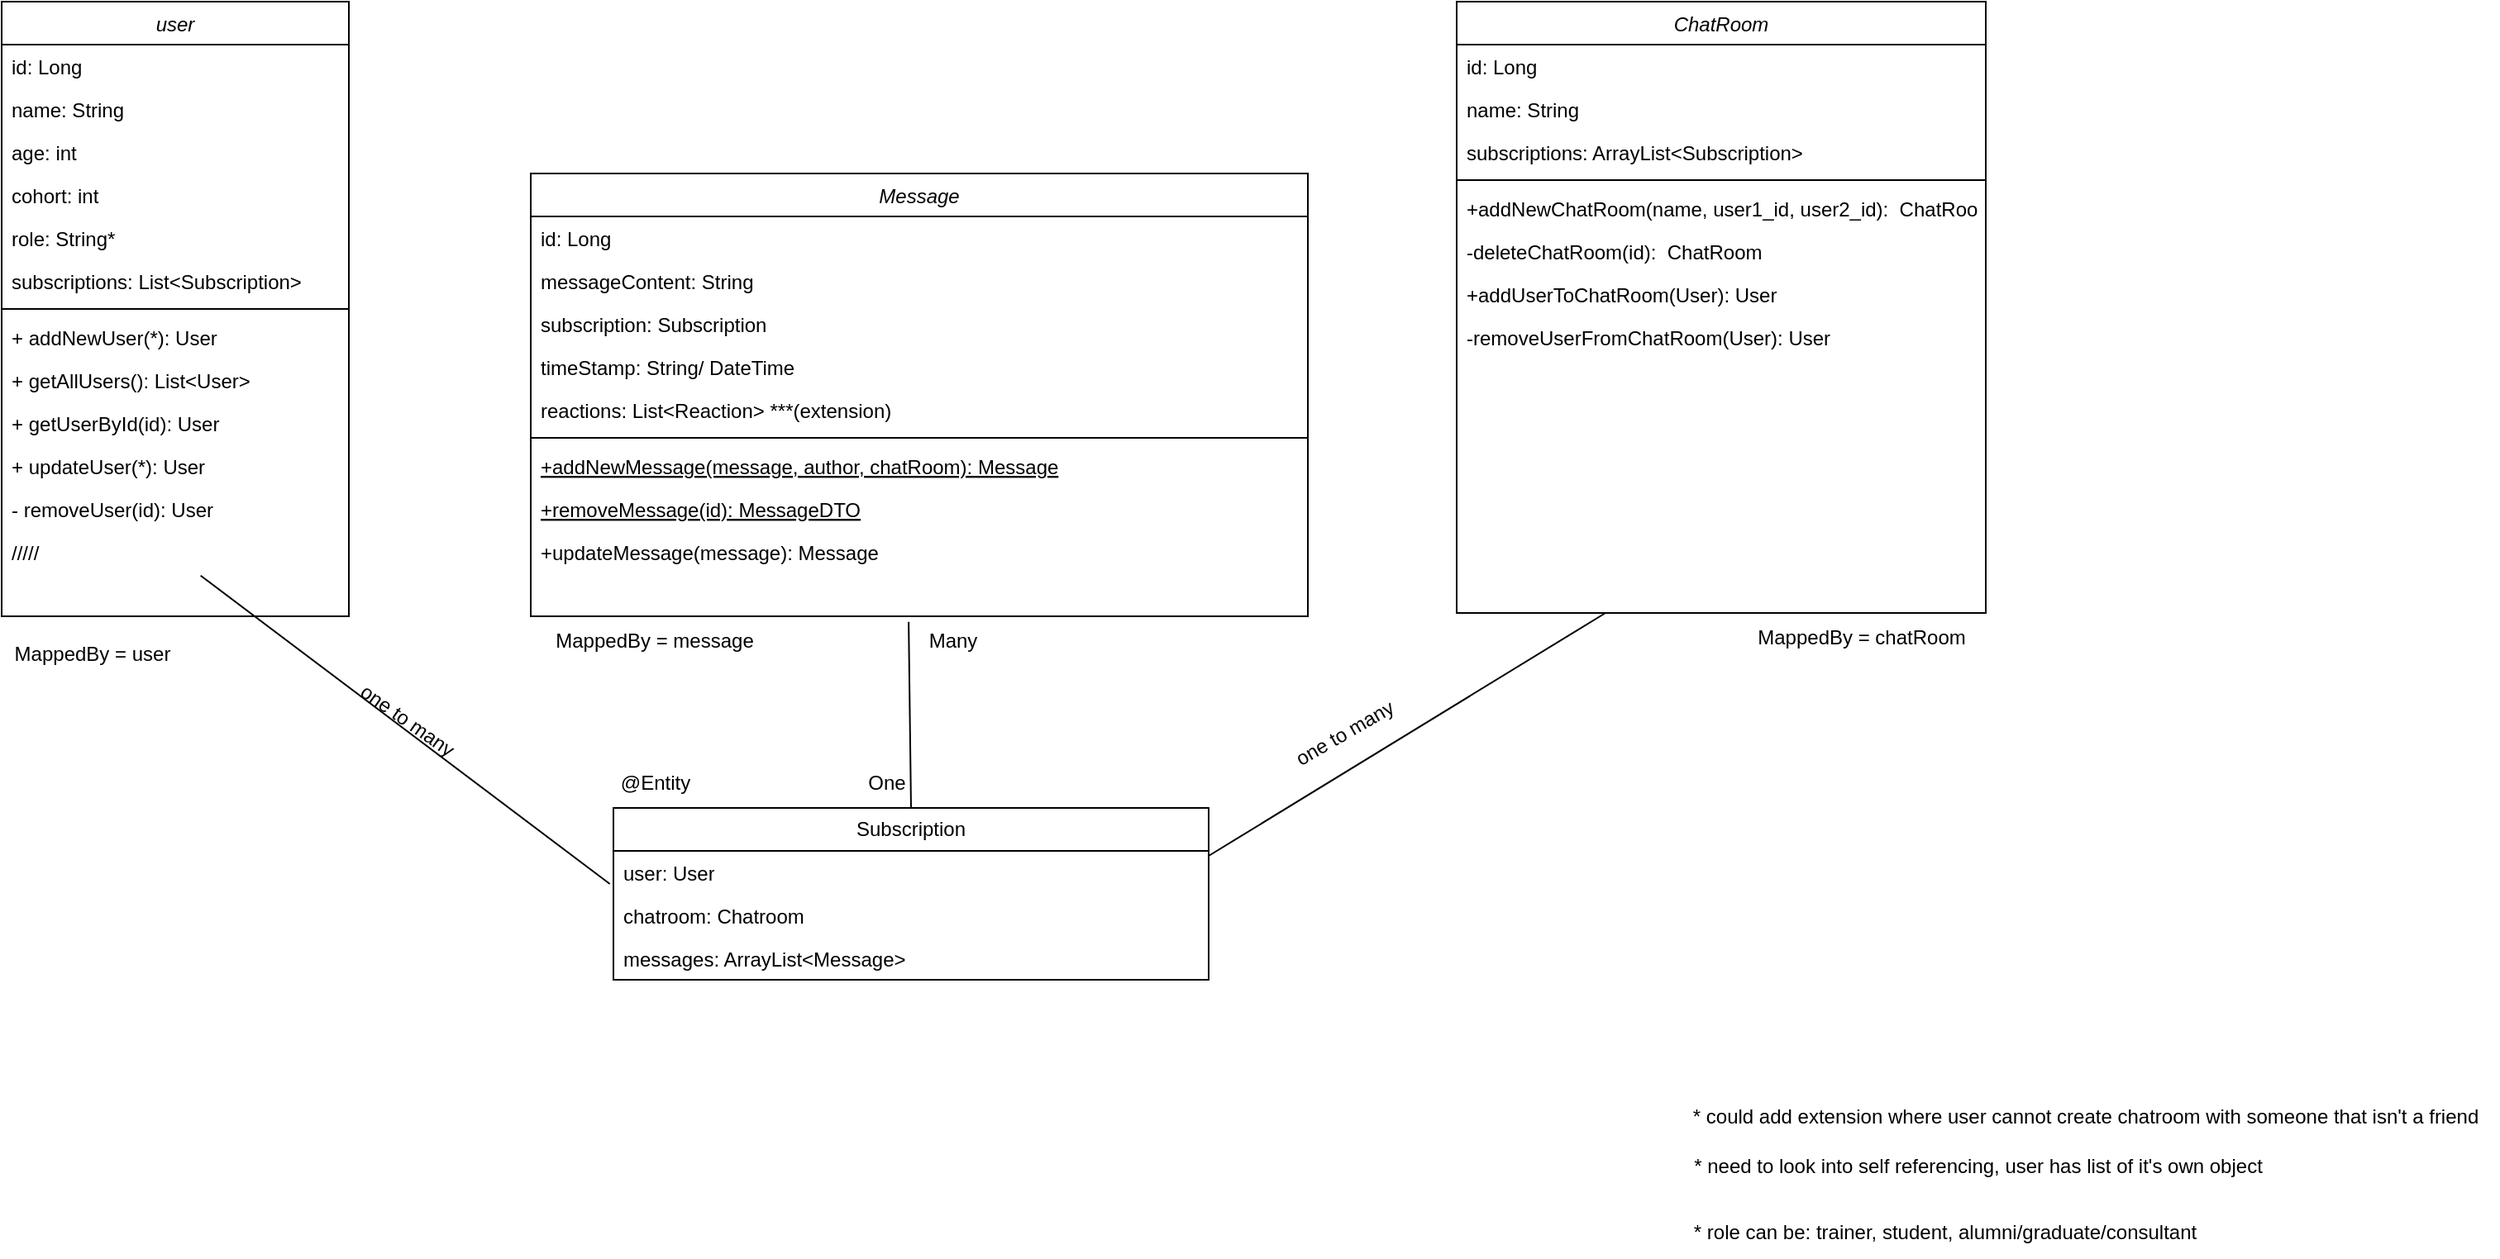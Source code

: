 <mxfile version="22.1.0" type="github">
  <diagram id="C5RBs43oDa-KdzZeNtuy" name="Page-1">
    <mxGraphModel dx="1286" dy="637" grid="1" gridSize="10" guides="1" tooltips="1" connect="1" arrows="1" fold="1" page="1" pageScale="1" pageWidth="1654" pageHeight="2336" math="0" shadow="0">
      <root>
        <mxCell id="WIyWlLk6GJQsqaUBKTNV-0" />
        <mxCell id="WIyWlLk6GJQsqaUBKTNV-1" parent="WIyWlLk6GJQsqaUBKTNV-0" />
        <mxCell id="zkfFHV4jXpPFQw0GAbJ--0" value="user" style="swimlane;fontStyle=2;align=center;verticalAlign=top;childLayout=stackLayout;horizontal=1;startSize=26;horizontalStack=0;resizeParent=1;resizeLast=0;collapsible=1;marginBottom=0;rounded=0;shadow=0;strokeWidth=1;" parent="WIyWlLk6GJQsqaUBKTNV-1" vertex="1">
          <mxGeometry x="60" y="120" width="210" height="372" as="geometry">
            <mxRectangle x="230" y="140" width="160" height="26" as="alternateBounds" />
          </mxGeometry>
        </mxCell>
        <mxCell id="zkfFHV4jXpPFQw0GAbJ--2" value="id: Long" style="text;align=left;verticalAlign=top;spacingLeft=4;spacingRight=4;overflow=hidden;rotatable=0;points=[[0,0.5],[1,0.5]];portConstraint=eastwest;rounded=0;shadow=0;html=0;" parent="zkfFHV4jXpPFQw0GAbJ--0" vertex="1">
          <mxGeometry y="26" width="210" height="26" as="geometry" />
        </mxCell>
        <mxCell id="zkfFHV4jXpPFQw0GAbJ--1" value="name: String" style="text;align=left;verticalAlign=top;spacingLeft=4;spacingRight=4;overflow=hidden;rotatable=0;points=[[0,0.5],[1,0.5]];portConstraint=eastwest;" parent="zkfFHV4jXpPFQw0GAbJ--0" vertex="1">
          <mxGeometry y="52" width="210" height="26" as="geometry" />
        </mxCell>
        <mxCell id="zkfFHV4jXpPFQw0GAbJ--3" value="age: int" style="text;align=left;verticalAlign=top;spacingLeft=4;spacingRight=4;overflow=hidden;rotatable=0;points=[[0,0.5],[1,0.5]];portConstraint=eastwest;rounded=0;shadow=0;html=0;" parent="zkfFHV4jXpPFQw0GAbJ--0" vertex="1">
          <mxGeometry y="78" width="210" height="26" as="geometry" />
        </mxCell>
        <mxCell id="RrGYE0zi4EoRcPG8FXbz-0" value="cohort: int" style="text;align=left;verticalAlign=top;spacingLeft=4;spacingRight=4;overflow=hidden;rotatable=0;points=[[0,0.5],[1,0.5]];portConstraint=eastwest;rounded=0;shadow=0;html=0;" parent="zkfFHV4jXpPFQw0GAbJ--0" vertex="1">
          <mxGeometry y="104" width="210" height="26" as="geometry" />
        </mxCell>
        <mxCell id="RrGYE0zi4EoRcPG8FXbz-1" value="role: String*" style="text;align=left;verticalAlign=top;spacingLeft=4;spacingRight=4;overflow=hidden;rotatable=0;points=[[0,0.5],[1,0.5]];portConstraint=eastwest;rounded=0;shadow=0;html=0;" parent="zkfFHV4jXpPFQw0GAbJ--0" vertex="1">
          <mxGeometry y="130" width="210" height="26" as="geometry" />
        </mxCell>
        <mxCell id="RrGYE0zi4EoRcPG8FXbz-2" value="subscriptions: List&lt;Subscription&gt;" style="text;align=left;verticalAlign=top;spacingLeft=4;spacingRight=4;overflow=hidden;rotatable=0;points=[[0,0.5],[1,0.5]];portConstraint=eastwest;rounded=0;shadow=0;html=0;" parent="zkfFHV4jXpPFQw0GAbJ--0" vertex="1">
          <mxGeometry y="156" width="210" height="26" as="geometry" />
        </mxCell>
        <mxCell id="zkfFHV4jXpPFQw0GAbJ--4" value="" style="line;html=1;strokeWidth=1;align=left;verticalAlign=middle;spacingTop=-1;spacingLeft=3;spacingRight=3;rotatable=0;labelPosition=right;points=[];portConstraint=eastwest;" parent="zkfFHV4jXpPFQw0GAbJ--0" vertex="1">
          <mxGeometry y="182" width="210" height="8" as="geometry" />
        </mxCell>
        <mxCell id="zkfFHV4jXpPFQw0GAbJ--5" value="+ addNewUser(*): User" style="text;align=left;verticalAlign=top;spacingLeft=4;spacingRight=4;overflow=hidden;rotatable=0;points=[[0,0.5],[1,0.5]];portConstraint=eastwest;" parent="zkfFHV4jXpPFQw0GAbJ--0" vertex="1">
          <mxGeometry y="190" width="210" height="26" as="geometry" />
        </mxCell>
        <mxCell id="RrGYE0zi4EoRcPG8FXbz-12" value="+ getAllUsers(): List&lt;User&gt;" style="text;align=left;verticalAlign=top;spacingLeft=4;spacingRight=4;overflow=hidden;rotatable=0;points=[[0,0.5],[1,0.5]];portConstraint=eastwest;" parent="zkfFHV4jXpPFQw0GAbJ--0" vertex="1">
          <mxGeometry y="216" width="210" height="26" as="geometry" />
        </mxCell>
        <mxCell id="RrGYE0zi4EoRcPG8FXbz-14" value="+ getUserById(id): User" style="text;align=left;verticalAlign=top;spacingLeft=4;spacingRight=4;overflow=hidden;rotatable=0;points=[[0,0.5],[1,0.5]];portConstraint=eastwest;" parent="zkfFHV4jXpPFQw0GAbJ--0" vertex="1">
          <mxGeometry y="242" width="210" height="26" as="geometry" />
        </mxCell>
        <mxCell id="RrGYE0zi4EoRcPG8FXbz-11" value="+ updateUser(*): User" style="text;align=left;verticalAlign=top;spacingLeft=4;spacingRight=4;overflow=hidden;rotatable=0;points=[[0,0.5],[1,0.5]];portConstraint=eastwest;" parent="zkfFHV4jXpPFQw0GAbJ--0" vertex="1">
          <mxGeometry y="268" width="210" height="26" as="geometry" />
        </mxCell>
        <mxCell id="RrGYE0zi4EoRcPG8FXbz-9" value="- removeUser(id): User" style="text;align=left;verticalAlign=top;spacingLeft=4;spacingRight=4;overflow=hidden;rotatable=0;points=[[0,0.5],[1,0.5]];portConstraint=eastwest;" parent="zkfFHV4jXpPFQw0GAbJ--0" vertex="1">
          <mxGeometry y="294" width="210" height="26" as="geometry" />
        </mxCell>
        <mxCell id="RrGYE0zi4EoRcPG8FXbz-10" value="/////" style="text;align=left;verticalAlign=top;spacingLeft=4;spacingRight=4;overflow=hidden;rotatable=0;points=[[0,0.5],[1,0.5]];portConstraint=eastwest;" parent="zkfFHV4jXpPFQw0GAbJ--0" vertex="1">
          <mxGeometry y="320" width="210" height="26" as="geometry" />
        </mxCell>
        <mxCell id="zkfFHV4jXpPFQw0GAbJ--6" value="Message" style="swimlane;fontStyle=2;align=center;verticalAlign=top;childLayout=stackLayout;horizontal=1;startSize=26;horizontalStack=0;resizeParent=1;resizeLast=0;collapsible=1;marginBottom=0;rounded=0;shadow=0;strokeWidth=1;" parent="WIyWlLk6GJQsqaUBKTNV-1" vertex="1">
          <mxGeometry x="380" y="224" width="470" height="268" as="geometry">
            <mxRectangle x="130" y="380" width="160" height="26" as="alternateBounds" />
          </mxGeometry>
        </mxCell>
        <mxCell id="zkfFHV4jXpPFQw0GAbJ--7" value="id: Long" style="text;align=left;verticalAlign=top;spacingLeft=4;spacingRight=4;overflow=hidden;rotatable=0;points=[[0,0.5],[1,0.5]];portConstraint=eastwest;" parent="zkfFHV4jXpPFQw0GAbJ--6" vertex="1">
          <mxGeometry y="26" width="470" height="26" as="geometry" />
        </mxCell>
        <mxCell id="zkfFHV4jXpPFQw0GAbJ--8" value="messageContent: String" style="text;align=left;verticalAlign=top;spacingLeft=4;spacingRight=4;overflow=hidden;rotatable=0;points=[[0,0.5],[1,0.5]];portConstraint=eastwest;rounded=0;shadow=0;html=0;" parent="zkfFHV4jXpPFQw0GAbJ--6" vertex="1">
          <mxGeometry y="52" width="470" height="26" as="geometry" />
        </mxCell>
        <mxCell id="RrGYE0zi4EoRcPG8FXbz-4" value="subscription: Subscription" style="text;align=left;verticalAlign=top;spacingLeft=4;spacingRight=4;overflow=hidden;rotatable=0;points=[[0,0.5],[1,0.5]];portConstraint=eastwest;rounded=0;shadow=0;html=0;" parent="zkfFHV4jXpPFQw0GAbJ--6" vertex="1">
          <mxGeometry y="78" width="470" height="26" as="geometry" />
        </mxCell>
        <mxCell id="RrGYE0zi4EoRcPG8FXbz-6" value="timeStamp: String/ DateTime" style="text;align=left;verticalAlign=top;spacingLeft=4;spacingRight=4;overflow=hidden;rotatable=0;points=[[0,0.5],[1,0.5]];portConstraint=eastwest;rounded=0;shadow=0;html=0;" parent="zkfFHV4jXpPFQw0GAbJ--6" vertex="1">
          <mxGeometry y="104" width="470" height="26" as="geometry" />
        </mxCell>
        <mxCell id="RrGYE0zi4EoRcPG8FXbz-7" value="reactions: List&lt;Reaction&gt; ***(extension)" style="text;align=left;verticalAlign=top;spacingLeft=4;spacingRight=4;overflow=hidden;rotatable=0;points=[[0,0.5],[1,0.5]];portConstraint=eastwest;rounded=0;shadow=0;html=0;" parent="zkfFHV4jXpPFQw0GAbJ--6" vertex="1">
          <mxGeometry y="130" width="470" height="26" as="geometry" />
        </mxCell>
        <mxCell id="zkfFHV4jXpPFQw0GAbJ--9" value="" style="line;html=1;strokeWidth=1;align=left;verticalAlign=middle;spacingTop=-1;spacingLeft=3;spacingRight=3;rotatable=0;labelPosition=right;points=[];portConstraint=eastwest;" parent="zkfFHV4jXpPFQw0GAbJ--6" vertex="1">
          <mxGeometry y="156" width="470" height="8" as="geometry" />
        </mxCell>
        <mxCell id="zkfFHV4jXpPFQw0GAbJ--10" value="+addNewMessage(message, author, chatRoom): Message" style="text;align=left;verticalAlign=top;spacingLeft=4;spacingRight=4;overflow=hidden;rotatable=0;points=[[0,0.5],[1,0.5]];portConstraint=eastwest;fontStyle=4" parent="zkfFHV4jXpPFQw0GAbJ--6" vertex="1">
          <mxGeometry y="164" width="470" height="26" as="geometry" />
        </mxCell>
        <mxCell id="RrGYE0zi4EoRcPG8FXbz-15" value="+removeMessage(id): MessageDTO" style="text;align=left;verticalAlign=top;spacingLeft=4;spacingRight=4;overflow=hidden;rotatable=0;points=[[0,0.5],[1,0.5]];portConstraint=eastwest;fontStyle=4" parent="zkfFHV4jXpPFQw0GAbJ--6" vertex="1">
          <mxGeometry y="190" width="470" height="26" as="geometry" />
        </mxCell>
        <mxCell id="zkfFHV4jXpPFQw0GAbJ--11" value="+updateMessage(message): Message" style="text;align=left;verticalAlign=top;spacingLeft=4;spacingRight=4;overflow=hidden;rotatable=0;points=[[0,0.5],[1,0.5]];portConstraint=eastwest;" parent="zkfFHV4jXpPFQw0GAbJ--6" vertex="1">
          <mxGeometry y="216" width="470" height="26" as="geometry" />
        </mxCell>
        <mxCell id="zkfFHV4jXpPFQw0GAbJ--17" value="ChatRoom" style="swimlane;fontStyle=2;align=center;verticalAlign=top;childLayout=stackLayout;horizontal=1;startSize=26;horizontalStack=0;resizeParent=1;resizeLast=0;collapsible=1;marginBottom=0;rounded=0;shadow=0;strokeWidth=1;" parent="WIyWlLk6GJQsqaUBKTNV-1" vertex="1">
          <mxGeometry x="940" y="120" width="320" height="370" as="geometry">
            <mxRectangle x="550" y="140" width="160" height="26" as="alternateBounds" />
          </mxGeometry>
        </mxCell>
        <mxCell id="zkfFHV4jXpPFQw0GAbJ--18" value="id: Long" style="text;align=left;verticalAlign=top;spacingLeft=4;spacingRight=4;overflow=hidden;rotatable=0;points=[[0,0.5],[1,0.5]];portConstraint=eastwest;" parent="zkfFHV4jXpPFQw0GAbJ--17" vertex="1">
          <mxGeometry y="26" width="320" height="26" as="geometry" />
        </mxCell>
        <mxCell id="zkfFHV4jXpPFQw0GAbJ--19" value="name: String" style="text;align=left;verticalAlign=top;spacingLeft=4;spacingRight=4;overflow=hidden;rotatable=0;points=[[0,0.5],[1,0.5]];portConstraint=eastwest;rounded=0;shadow=0;html=0;" parent="zkfFHV4jXpPFQw0GAbJ--17" vertex="1">
          <mxGeometry y="52" width="320" height="26" as="geometry" />
        </mxCell>
        <mxCell id="zkfFHV4jXpPFQw0GAbJ--20" value="subscriptions: ArrayList&lt;Subscription&gt;" style="text;align=left;verticalAlign=top;spacingLeft=4;spacingRight=4;overflow=hidden;rotatable=0;points=[[0,0.5],[1,0.5]];portConstraint=eastwest;rounded=0;shadow=0;html=0;" parent="zkfFHV4jXpPFQw0GAbJ--17" vertex="1">
          <mxGeometry y="78" width="320" height="26" as="geometry" />
        </mxCell>
        <mxCell id="zkfFHV4jXpPFQw0GAbJ--23" value="" style="line;html=1;strokeWidth=1;align=left;verticalAlign=middle;spacingTop=-1;spacingLeft=3;spacingRight=3;rotatable=0;labelPosition=right;points=[];portConstraint=eastwest;" parent="zkfFHV4jXpPFQw0GAbJ--17" vertex="1">
          <mxGeometry y="104" width="320" height="8" as="geometry" />
        </mxCell>
        <mxCell id="zkfFHV4jXpPFQw0GAbJ--24" value="+addNewChatRoom(name, user1_id, user2_id):  ChatRoom" style="text;align=left;verticalAlign=top;spacingLeft=4;spacingRight=4;overflow=hidden;rotatable=0;points=[[0,0.5],[1,0.5]];portConstraint=eastwest;" parent="zkfFHV4jXpPFQw0GAbJ--17" vertex="1">
          <mxGeometry y="112" width="320" height="26" as="geometry" />
        </mxCell>
        <mxCell id="RrGYE0zi4EoRcPG8FXbz-16" value="-deleteChatRoom(id):  ChatRoom" style="text;align=left;verticalAlign=top;spacingLeft=4;spacingRight=4;overflow=hidden;rotatable=0;points=[[0,0.5],[1,0.5]];portConstraint=eastwest;" parent="zkfFHV4jXpPFQw0GAbJ--17" vertex="1">
          <mxGeometry y="138" width="320" height="26" as="geometry" />
        </mxCell>
        <mxCell id="RrGYE0zi4EoRcPG8FXbz-17" value="+addUserToChatRoom(User): User" style="text;align=left;verticalAlign=top;spacingLeft=4;spacingRight=4;overflow=hidden;rotatable=0;points=[[0,0.5],[1,0.5]];portConstraint=eastwest;" parent="zkfFHV4jXpPFQw0GAbJ--17" vertex="1">
          <mxGeometry y="164" width="320" height="26" as="geometry" />
        </mxCell>
        <mxCell id="RrGYE0zi4EoRcPG8FXbz-18" value="-removeUserFromChatRoom(User): User" style="text;align=left;verticalAlign=top;spacingLeft=4;spacingRight=4;overflow=hidden;rotatable=0;points=[[0,0.5],[1,0.5]];portConstraint=eastwest;" parent="zkfFHV4jXpPFQw0GAbJ--17" vertex="1">
          <mxGeometry y="190" width="320" height="26" as="geometry" />
        </mxCell>
        <mxCell id="i_8hvEE9k2fF9kNYa2bV-1" value="* could add extension where user cannot create chatroom with someone that isn&#39;t a friend" style="text;html=1;align=center;verticalAlign=middle;resizable=0;points=[];autosize=1;strokeColor=none;fillColor=none;" parent="WIyWlLk6GJQsqaUBKTNV-1" vertex="1">
          <mxGeometry x="1070" y="780" width="500" height="30" as="geometry" />
        </mxCell>
        <mxCell id="i_8hvEE9k2fF9kNYa2bV-3" value="* need to look into self referencing, user has list of it&#39;s own object" style="text;html=1;align=center;verticalAlign=middle;resizable=0;points=[];autosize=1;strokeColor=none;fillColor=none;" parent="WIyWlLk6GJQsqaUBKTNV-1" vertex="1">
          <mxGeometry x="1070" y="810" width="370" height="30" as="geometry" />
        </mxCell>
        <mxCell id="88goOdm74L2-K5FDa8DT-0" value="Subscription" style="swimlane;fontStyle=0;childLayout=stackLayout;horizontal=1;startSize=26;fillColor=none;horizontalStack=0;resizeParent=1;resizeParentMax=0;resizeLast=0;collapsible=1;marginBottom=0;whiteSpace=wrap;html=1;" parent="WIyWlLk6GJQsqaUBKTNV-1" vertex="1">
          <mxGeometry x="430" y="608" width="360" height="104" as="geometry" />
        </mxCell>
        <mxCell id="88goOdm74L2-K5FDa8DT-2" value="user: User&lt;br&gt;" style="text;strokeColor=none;fillColor=none;align=left;verticalAlign=top;spacingLeft=4;spacingRight=4;overflow=hidden;rotatable=0;points=[[0,0.5],[1,0.5]];portConstraint=eastwest;whiteSpace=wrap;html=1;" parent="88goOdm74L2-K5FDa8DT-0" vertex="1">
          <mxGeometry y="26" width="360" height="26" as="geometry" />
        </mxCell>
        <mxCell id="88goOdm74L2-K5FDa8DT-4" value="chatroom: Chatroom" style="text;strokeColor=none;fillColor=none;align=left;verticalAlign=top;spacingLeft=4;spacingRight=4;overflow=hidden;rotatable=0;points=[[0,0.5],[1,0.5]];portConstraint=eastwest;whiteSpace=wrap;html=1;" parent="88goOdm74L2-K5FDa8DT-0" vertex="1">
          <mxGeometry y="52" width="360" height="26" as="geometry" />
        </mxCell>
        <mxCell id="88goOdm74L2-K5FDa8DT-16" value="messages: ArrayList&amp;lt;Message&amp;gt;" style="text;strokeColor=none;fillColor=none;align=left;verticalAlign=top;spacingLeft=4;spacingRight=4;overflow=hidden;rotatable=0;points=[[0,0.5],[1,0.5]];portConstraint=eastwest;whiteSpace=wrap;html=1;" parent="88goOdm74L2-K5FDa8DT-0" vertex="1">
          <mxGeometry y="78" width="360" height="26" as="geometry" />
        </mxCell>
        <mxCell id="88goOdm74L2-K5FDa8DT-5" value="" style="endArrow=none;html=1;rounded=0;" parent="WIyWlLk6GJQsqaUBKTNV-1" edge="1">
          <mxGeometry width="50" height="50" relative="1" as="geometry">
            <mxPoint x="790" y="637" as="sourcePoint" />
            <mxPoint x="1030" y="490" as="targetPoint" />
          </mxGeometry>
        </mxCell>
        <mxCell id="88goOdm74L2-K5FDa8DT-6" value="" style="endArrow=none;html=1;rounded=0;exitX=-0.006;exitY=0.769;exitDx=0;exitDy=0;exitPerimeter=0;entryX=0.573;entryY=1.053;entryDx=0;entryDy=0;entryPerimeter=0;" parent="WIyWlLk6GJQsqaUBKTNV-1" source="88goOdm74L2-K5FDa8DT-2" target="RrGYE0zi4EoRcPG8FXbz-10" edge="1">
          <mxGeometry width="50" height="50" relative="1" as="geometry">
            <mxPoint x="10" y="639" as="sourcePoint" />
            <mxPoint x="250" y="492" as="targetPoint" />
          </mxGeometry>
        </mxCell>
        <mxCell id="88goOdm74L2-K5FDa8DT-7" value="one to many" style="text;html=1;align=center;verticalAlign=middle;resizable=0;points=[];autosize=1;strokeColor=none;fillColor=none;rotation=-30;" parent="WIyWlLk6GJQsqaUBKTNV-1" vertex="1">
          <mxGeometry x="827" y="548" width="90" height="30" as="geometry" />
        </mxCell>
        <mxCell id="88goOdm74L2-K5FDa8DT-8" value="one to many" style="text;html=1;align=center;verticalAlign=middle;resizable=0;points=[];autosize=1;strokeColor=none;fillColor=none;rotation=35;" parent="WIyWlLk6GJQsqaUBKTNV-1" vertex="1">
          <mxGeometry x="260" y="540" width="90" height="30" as="geometry" />
        </mxCell>
        <mxCell id="88goOdm74L2-K5FDa8DT-9" value="* role can be: trainer, student, alumni/graduate/consultant&lt;br&gt;" style="text;html=1;align=center;verticalAlign=middle;resizable=0;points=[];autosize=1;strokeColor=none;fillColor=none;" parent="WIyWlLk6GJQsqaUBKTNV-1" vertex="1">
          <mxGeometry x="1070" y="850" width="330" height="30" as="geometry" />
        </mxCell>
        <mxCell id="88goOdm74L2-K5FDa8DT-10" value="" style="endArrow=none;html=1;rounded=0;entryX=-0.029;entryY=0.112;entryDx=0;entryDy=0;entryPerimeter=0;exitX=0.5;exitY=0;exitDx=0;exitDy=0;" parent="WIyWlLk6GJQsqaUBKTNV-1" source="88goOdm74L2-K5FDa8DT-0" target="88goOdm74L2-K5FDa8DT-12" edge="1">
          <mxGeometry width="50" height="50" relative="1" as="geometry">
            <mxPoint x="590" y="560" as="sourcePoint" />
            <mxPoint x="640" y="510" as="targetPoint" />
          </mxGeometry>
        </mxCell>
        <mxCell id="88goOdm74L2-K5FDa8DT-11" value="One" style="text;html=1;align=center;verticalAlign=middle;resizable=0;points=[];autosize=1;strokeColor=none;fillColor=none;" parent="WIyWlLk6GJQsqaUBKTNV-1" vertex="1">
          <mxGeometry x="570" y="578" width="50" height="30" as="geometry" />
        </mxCell>
        <mxCell id="88goOdm74L2-K5FDa8DT-12" value="Many" style="text;html=1;align=center;verticalAlign=middle;resizable=0;points=[];autosize=1;strokeColor=none;fillColor=none;" parent="WIyWlLk6GJQsqaUBKTNV-1" vertex="1">
          <mxGeometry x="610" y="492" width="50" height="30" as="geometry" />
        </mxCell>
        <mxCell id="88goOdm74L2-K5FDa8DT-17" value="@Entity" style="text;html=1;align=center;verticalAlign=middle;resizable=0;points=[];autosize=1;strokeColor=none;fillColor=none;" parent="WIyWlLk6GJQsqaUBKTNV-1" vertex="1">
          <mxGeometry x="420" y="578" width="70" height="30" as="geometry" />
        </mxCell>
        <mxCell id="pHS9iFm59pjCPSrnPnXh-0" value="MappedBy = user" style="text;html=1;strokeColor=none;fillColor=none;align=center;verticalAlign=middle;whiteSpace=wrap;rounded=0;" parent="WIyWlLk6GJQsqaUBKTNV-1" vertex="1">
          <mxGeometry x="60" y="500" width="110" height="30" as="geometry" />
        </mxCell>
        <mxCell id="pHS9iFm59pjCPSrnPnXh-1" value="MappedBy = chatRoom" style="text;html=1;strokeColor=none;fillColor=none;align=center;verticalAlign=middle;whiteSpace=wrap;rounded=0;" parent="WIyWlLk6GJQsqaUBKTNV-1" vertex="1">
          <mxGeometry x="1110" y="490" width="150" height="30" as="geometry" />
        </mxCell>
        <mxCell id="pHS9iFm59pjCPSrnPnXh-2" value="MappedBy = message" style="text;html=1;strokeColor=none;fillColor=none;align=center;verticalAlign=middle;whiteSpace=wrap;rounded=0;" parent="WIyWlLk6GJQsqaUBKTNV-1" vertex="1">
          <mxGeometry x="380" y="492" width="150" height="30" as="geometry" />
        </mxCell>
      </root>
    </mxGraphModel>
  </diagram>
</mxfile>
